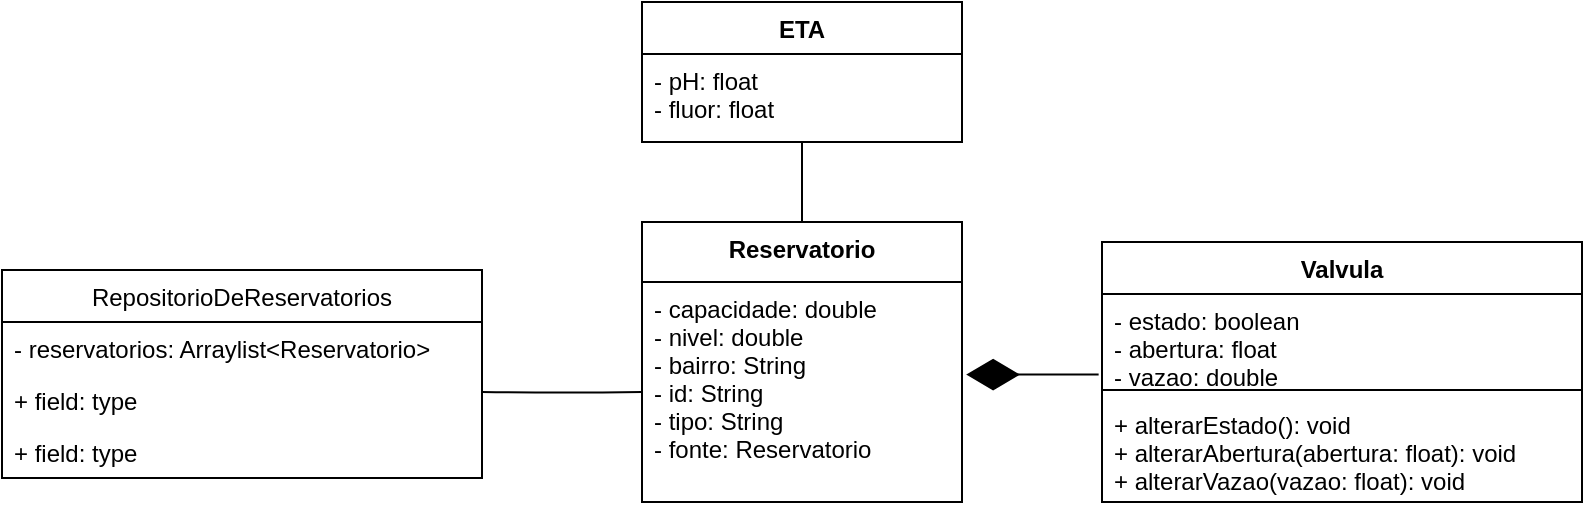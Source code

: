 <mxfile version="14.6.1" type="github"><diagram id="-gsOCJniIIdcKkO32to5" name="Page-1"><mxGraphModel dx="881" dy="452" grid="1" gridSize="10" guides="1" tooltips="1" connect="1" arrows="1" fold="1" page="1" pageScale="1" pageWidth="1169" pageHeight="827" background="none" math="0" shadow="0"><root><mxCell id="0"/><mxCell id="1" parent="0"/><mxCell id="XEYvs15T29jDYPcG7W7k-1" value="Reservatorio" style="swimlane;fontStyle=1;align=center;verticalAlign=top;childLayout=stackLayout;horizontal=1;startSize=30;horizontalStack=0;resizeParent=1;resizeParentMax=0;resizeLast=0;collapsible=1;marginBottom=0;" parent="1" vertex="1"><mxGeometry x="520" y="390" width="160" height="140" as="geometry"><mxRectangle x="475" y="232" width="110" height="26" as="alternateBounds"/></mxGeometry></mxCell><mxCell id="XEYvs15T29jDYPcG7W7k-2" value="- capacidade: double&#10;- nivel: double&#10;- bairro: String&#10;- id: String&#10;- tipo: String&#10;- fonte: Reservatorio" style="text;strokeColor=none;fillColor=none;align=left;verticalAlign=top;spacingLeft=4;spacingRight=4;overflow=hidden;rotatable=0;points=[[0,0.5],[1,0.5]];portConstraint=eastwest;" parent="XEYvs15T29jDYPcG7W7k-1" vertex="1"><mxGeometry y="30" width="160" height="110" as="geometry"/></mxCell><mxCell id="XEYvs15T29jDYPcG7W7k-8" value="Valvula" style="swimlane;fontStyle=1;align=center;verticalAlign=top;childLayout=stackLayout;horizontal=1;startSize=26;horizontalStack=0;resizeParent=1;resizeParentMax=0;resizeLast=0;collapsible=1;marginBottom=0;" parent="1" vertex="1"><mxGeometry x="750" y="400" width="240" height="130" as="geometry"/></mxCell><mxCell id="XEYvs15T29jDYPcG7W7k-9" value="- estado: boolean&#10;- abertura: float&#10;- vazao: double" style="text;strokeColor=none;fillColor=none;align=left;verticalAlign=top;spacingLeft=4;spacingRight=4;overflow=hidden;rotatable=0;points=[[0,0.5],[1,0.5]];portConstraint=eastwest;" parent="XEYvs15T29jDYPcG7W7k-8" vertex="1"><mxGeometry y="26" width="240" height="44" as="geometry"/></mxCell><mxCell id="XEYvs15T29jDYPcG7W7k-10" value="" style="line;strokeWidth=1;fillColor=none;align=left;verticalAlign=middle;spacingTop=-1;spacingLeft=3;spacingRight=3;rotatable=0;labelPosition=right;points=[];portConstraint=eastwest;" parent="XEYvs15T29jDYPcG7W7k-8" vertex="1"><mxGeometry y="70" width="240" height="8" as="geometry"/></mxCell><mxCell id="XEYvs15T29jDYPcG7W7k-11" value="+ alterarEstado(): void&#10;+ alterarAbertura(abertura: float): void&#10;+ alterarVazao(vazao: float): void" style="text;strokeColor=none;fillColor=none;align=left;verticalAlign=top;spacingLeft=4;spacingRight=4;overflow=hidden;rotatable=0;points=[[0,0.5],[1,0.5]];portConstraint=eastwest;" parent="XEYvs15T29jDYPcG7W7k-8" vertex="1"><mxGeometry y="78" width="240" height="52" as="geometry"/></mxCell><mxCell id="JQQnFDqzoBP-I6LODJSh-22" value="" style="endArrow=diamondThin;endFill=1;endSize=24;html=1;exitX=-0.007;exitY=0.916;exitDx=0;exitDy=0;exitPerimeter=0;entryX=1.013;entryY=0.421;entryDx=0;entryDy=0;entryPerimeter=0;curved=1;" edge="1" parent="1" source="XEYvs15T29jDYPcG7W7k-9" target="XEYvs15T29jDYPcG7W7k-2"><mxGeometry width="160" relative="1" as="geometry"><mxPoint x="630" y="420" as="sourcePoint"/><mxPoint x="690" y="466" as="targetPoint"/></mxGeometry></mxCell><mxCell id="JQQnFDqzoBP-I6LODJSh-29" style="edgeStyle=orthogonalEdgeStyle;orthogonalLoop=1;jettySize=auto;html=1;entryX=0.5;entryY=0;entryDx=0;entryDy=0;endArrow=none;endFill=0;curved=1;" edge="1" parent="1" source="JQQnFDqzoBP-I6LODJSh-25" target="XEYvs15T29jDYPcG7W7k-1"><mxGeometry relative="1" as="geometry"/></mxCell><mxCell id="JQQnFDqzoBP-I6LODJSh-25" value="ETA" style="swimlane;fontStyle=1;align=center;verticalAlign=top;childLayout=stackLayout;horizontal=1;startSize=26;horizontalStack=0;resizeParent=1;resizeParentMax=0;resizeLast=0;collapsible=1;marginBottom=0;" vertex="1" parent="1"><mxGeometry x="520" y="280" width="160" height="70" as="geometry"/></mxCell><mxCell id="JQQnFDqzoBP-I6LODJSh-26" value="- pH: float&#10;- fluor: float" style="text;strokeColor=none;fillColor=none;align=left;verticalAlign=top;spacingLeft=4;spacingRight=4;overflow=hidden;rotatable=0;points=[[0,0.5],[1,0.5]];portConstraint=eastwest;" vertex="1" parent="JQQnFDqzoBP-I6LODJSh-25"><mxGeometry y="26" width="160" height="44" as="geometry"/></mxCell><mxCell id="JQQnFDqzoBP-I6LODJSh-38" value="RepositorioDeReservatorios" style="swimlane;fontStyle=0;childLayout=stackLayout;horizontal=1;startSize=26;fillColor=none;horizontalStack=0;resizeParent=1;resizeParentMax=0;resizeLast=0;collapsible=1;marginBottom=0;" vertex="1" parent="1"><mxGeometry x="200" y="414" width="240" height="104" as="geometry"/></mxCell><mxCell id="JQQnFDqzoBP-I6LODJSh-39" value="- reservatorios: Arraylist&lt;Reservatorio&gt;" style="text;strokeColor=none;fillColor=none;align=left;verticalAlign=top;spacingLeft=4;spacingRight=4;overflow=hidden;rotatable=0;points=[[0,0.5],[1,0.5]];portConstraint=eastwest;" vertex="1" parent="JQQnFDqzoBP-I6LODJSh-38"><mxGeometry y="26" width="240" height="26" as="geometry"/></mxCell><mxCell id="JQQnFDqzoBP-I6LODJSh-40" value="+ field: type" style="text;strokeColor=none;fillColor=none;align=left;verticalAlign=top;spacingLeft=4;spacingRight=4;overflow=hidden;rotatable=0;points=[[0,0.5],[1,0.5]];portConstraint=eastwest;" vertex="1" parent="JQQnFDqzoBP-I6LODJSh-38"><mxGeometry y="52" width="240" height="26" as="geometry"/></mxCell><mxCell id="JQQnFDqzoBP-I6LODJSh-41" value="+ field: type" style="text;strokeColor=none;fillColor=none;align=left;verticalAlign=top;spacingLeft=4;spacingRight=4;overflow=hidden;rotatable=0;points=[[0,0.5],[1,0.5]];portConstraint=eastwest;" vertex="1" parent="JQQnFDqzoBP-I6LODJSh-38"><mxGeometry y="78" width="240" height="26" as="geometry"/></mxCell><mxCell id="JQQnFDqzoBP-I6LODJSh-44" style="edgeStyle=orthogonalEdgeStyle;curved=1;rounded=0;orthogonalLoop=1;jettySize=auto;html=1;entryX=0;entryY=0.5;entryDx=0;entryDy=0;endArrow=none;endFill=0;" edge="1" parent="1" target="XEYvs15T29jDYPcG7W7k-2"><mxGeometry relative="1" as="geometry"><mxPoint x="440" y="475" as="sourcePoint"/></mxGeometry></mxCell></root></mxGraphModel></diagram></mxfile>
